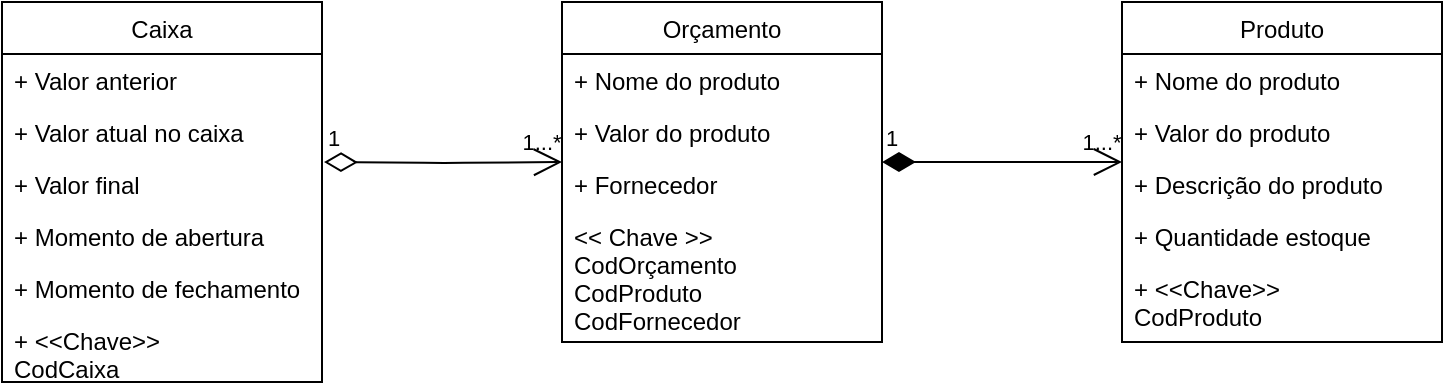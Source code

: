<mxfile version="12.9.14"><diagram id="HuncevBeKeENLcwMMNCH" name="Page-1"><mxGraphModel dx="803" dy="773" grid="1" gridSize="10" guides="1" tooltips="1" connect="1" arrows="1" fold="1" page="1" pageScale="1" pageWidth="827" pageHeight="1169" math="0" shadow="0"><root><mxCell id="0"/><mxCell id="1" parent="0"/><mxCell id="n_DhKODYy9XOePA7QNUJ-20" value="1" style="endArrow=open;html=1;endSize=12;startArrow=diamondThin;startSize=14;startFill=0;edgeStyle=orthogonalEdgeStyle;align=left;verticalAlign=bottom;entryX=0;entryY=0.077;entryDx=0;entryDy=0;entryPerimeter=0;" edge="1" parent="1" target="n_DhKODYy9XOePA7QNUJ-12"><mxGeometry x="-1" y="3" relative="1" as="geometry"><mxPoint x="221" y="320" as="sourcePoint"/><mxPoint x="320" y="320" as="targetPoint"/></mxGeometry></mxCell><mxCell id="n_DhKODYy9XOePA7QNUJ-1" value="Caixa" style="swimlane;fontStyle=0;childLayout=stackLayout;horizontal=1;startSize=26;fillColor=none;horizontalStack=0;resizeParent=1;resizeParentMax=0;resizeLast=0;collapsible=1;marginBottom=0;" vertex="1" parent="1"><mxGeometry x="60" y="240" width="160" height="190" as="geometry"/></mxCell><mxCell id="n_DhKODYy9XOePA7QNUJ-4" value="+ Valor anterior" style="text;strokeColor=none;fillColor=none;align=left;verticalAlign=top;spacingLeft=4;spacingRight=4;overflow=hidden;rotatable=0;points=[[0,0.5],[1,0.5]];portConstraint=eastwest;" vertex="1" parent="n_DhKODYy9XOePA7QNUJ-1"><mxGeometry y="26" width="160" height="26" as="geometry"/></mxCell><mxCell id="n_DhKODYy9XOePA7QNUJ-3" value="+ Valor atual no caixa" style="text;strokeColor=none;fillColor=none;align=left;verticalAlign=top;spacingLeft=4;spacingRight=4;overflow=hidden;rotatable=0;points=[[0,0.5],[1,0.5]];portConstraint=eastwest;" vertex="1" parent="n_DhKODYy9XOePA7QNUJ-1"><mxGeometry y="52" width="160" height="26" as="geometry"/></mxCell><mxCell id="n_DhKODYy9XOePA7QNUJ-17" value="+ Valor final" style="text;strokeColor=none;fillColor=none;align=left;verticalAlign=top;spacingLeft=4;spacingRight=4;overflow=hidden;rotatable=0;points=[[0,0.5],[1,0.5]];portConstraint=eastwest;" vertex="1" parent="n_DhKODYy9XOePA7QNUJ-1"><mxGeometry y="78" width="160" height="26" as="geometry"/></mxCell><mxCell id="n_DhKODYy9XOePA7QNUJ-15" value="+ Momento de abertura" style="text;strokeColor=none;fillColor=none;align=left;verticalAlign=top;spacingLeft=4;spacingRight=4;overflow=hidden;rotatable=0;points=[[0,0.5],[1,0.5]];portConstraint=eastwest;" vertex="1" parent="n_DhKODYy9XOePA7QNUJ-1"><mxGeometry y="104" width="160" height="26" as="geometry"/></mxCell><mxCell id="n_DhKODYy9XOePA7QNUJ-16" value="+ Momento de fechamento" style="text;strokeColor=none;fillColor=none;align=left;verticalAlign=top;spacingLeft=4;spacingRight=4;overflow=hidden;rotatable=0;points=[[0,0.5],[1,0.5]];portConstraint=eastwest;" vertex="1" parent="n_DhKODYy9XOePA7QNUJ-1"><mxGeometry y="130" width="160" height="26" as="geometry"/></mxCell><mxCell id="n_DhKODYy9XOePA7QNUJ-18" value="+ &lt;&lt;Chave&gt;&gt;&#10;CodCaixa" style="text;strokeColor=none;fillColor=none;align=left;verticalAlign=top;spacingLeft=4;spacingRight=4;overflow=hidden;rotatable=0;points=[[0,0.5],[1,0.5]];portConstraint=eastwest;" vertex="1" parent="n_DhKODYy9XOePA7QNUJ-1"><mxGeometry y="156" width="160" height="34" as="geometry"/></mxCell><mxCell id="n_DhKODYy9XOePA7QNUJ-9" value="Orçamento" style="swimlane;fontStyle=0;childLayout=stackLayout;horizontal=1;startSize=26;fillColor=none;horizontalStack=0;resizeParent=1;resizeParentMax=0;resizeLast=0;collapsible=1;marginBottom=0;" vertex="1" parent="1"><mxGeometry x="340" y="240" width="160" height="170" as="geometry"/></mxCell><mxCell id="n_DhKODYy9XOePA7QNUJ-10" value="+ Nome do produto" style="text;strokeColor=none;fillColor=none;align=left;verticalAlign=top;spacingLeft=4;spacingRight=4;overflow=hidden;rotatable=0;points=[[0,0.5],[1,0.5]];portConstraint=eastwest;" vertex="1" parent="n_DhKODYy9XOePA7QNUJ-9"><mxGeometry y="26" width="160" height="26" as="geometry"/></mxCell><mxCell id="n_DhKODYy9XOePA7QNUJ-11" value="+ Valor do produto" style="text;strokeColor=none;fillColor=none;align=left;verticalAlign=top;spacingLeft=4;spacingRight=4;overflow=hidden;rotatable=0;points=[[0,0.5],[1,0.5]];portConstraint=eastwest;" vertex="1" parent="n_DhKODYy9XOePA7QNUJ-9"><mxGeometry y="52" width="160" height="26" as="geometry"/></mxCell><mxCell id="n_DhKODYy9XOePA7QNUJ-12" value="+ Fornecedor" style="text;strokeColor=none;fillColor=none;align=left;verticalAlign=top;spacingLeft=4;spacingRight=4;overflow=hidden;rotatable=0;points=[[0,0.5],[1,0.5]];portConstraint=eastwest;" vertex="1" parent="n_DhKODYy9XOePA7QNUJ-9"><mxGeometry y="78" width="160" height="26" as="geometry"/></mxCell><mxCell id="n_DhKODYy9XOePA7QNUJ-13" value="&lt;&lt; Chave &gt;&gt;&#10;CodOrçamento&#10;CodProduto&#10;CodFornecedor" style="text;strokeColor=none;fillColor=none;align=left;verticalAlign=top;spacingLeft=4;spacingRight=4;overflow=hidden;rotatable=0;points=[[0,0.5],[1,0.5]];portConstraint=eastwest;" vertex="1" parent="n_DhKODYy9XOePA7QNUJ-9"><mxGeometry y="104" width="160" height="66" as="geometry"/></mxCell><mxCell id="n_DhKODYy9XOePA7QNUJ-25" value="1...*" style="text;html=1;strokeColor=none;fillColor=none;align=center;verticalAlign=middle;whiteSpace=wrap;rounded=0;fontSize=11;" vertex="1" parent="1"><mxGeometry x="320" y="300" width="20" height="20" as="geometry"/></mxCell><mxCell id="n_DhKODYy9XOePA7QNUJ-26" value="1...*" style="text;html=1;strokeColor=none;fillColor=none;align=center;verticalAlign=middle;whiteSpace=wrap;rounded=0;fontSize=11;" vertex="1" parent="1"><mxGeometry x="600" y="300" width="20" height="20" as="geometry"/></mxCell><mxCell id="n_DhKODYy9XOePA7QNUJ-5" value="Produto" style="swimlane;fontStyle=0;childLayout=stackLayout;horizontal=1;startSize=26;fillColor=none;horizontalStack=0;resizeParent=1;resizeParentMax=0;resizeLast=0;collapsible=1;marginBottom=0;" vertex="1" parent="1"><mxGeometry x="620" y="240" width="160" height="170" as="geometry"/></mxCell><mxCell id="n_DhKODYy9XOePA7QNUJ-6" value="+ Nome do produto" style="text;strokeColor=none;fillColor=none;align=left;verticalAlign=top;spacingLeft=4;spacingRight=4;overflow=hidden;rotatable=0;points=[[0,0.5],[1,0.5]];portConstraint=eastwest;" vertex="1" parent="n_DhKODYy9XOePA7QNUJ-5"><mxGeometry y="26" width="160" height="26" as="geometry"/></mxCell><mxCell id="n_DhKODYy9XOePA7QNUJ-7" value="+ Valor do produto" style="text;strokeColor=none;fillColor=none;align=left;verticalAlign=top;spacingLeft=4;spacingRight=4;overflow=hidden;rotatable=0;points=[[0,0.5],[1,0.5]];portConstraint=eastwest;" vertex="1" parent="n_DhKODYy9XOePA7QNUJ-5"><mxGeometry y="52" width="160" height="26" as="geometry"/></mxCell><mxCell id="n_DhKODYy9XOePA7QNUJ-8" value="+ Descrição do produto" style="text;strokeColor=none;fillColor=none;align=left;verticalAlign=top;spacingLeft=4;spacingRight=4;overflow=hidden;rotatable=0;points=[[0,0.5],[1,0.5]];portConstraint=eastwest;" vertex="1" parent="n_DhKODYy9XOePA7QNUJ-5"><mxGeometry y="78" width="160" height="26" as="geometry"/></mxCell><mxCell id="n_DhKODYy9XOePA7QNUJ-22" value="+ Quantidade estoque" style="text;strokeColor=none;fillColor=none;align=left;verticalAlign=top;spacingLeft=4;spacingRight=4;overflow=hidden;rotatable=0;points=[[0,0.5],[1,0.5]];portConstraint=eastwest;" vertex="1" parent="n_DhKODYy9XOePA7QNUJ-5"><mxGeometry y="104" width="160" height="26" as="geometry"/></mxCell><mxCell id="n_DhKODYy9XOePA7QNUJ-23" value="+ &lt;&lt;Chave&gt;&gt;&#10;CodProduto" style="text;strokeColor=none;fillColor=none;align=left;verticalAlign=top;spacingLeft=4;spacingRight=4;overflow=hidden;rotatable=0;points=[[0,0.5],[1,0.5]];portConstraint=eastwest;" vertex="1" parent="n_DhKODYy9XOePA7QNUJ-5"><mxGeometry y="130" width="160" height="40" as="geometry"/></mxCell><mxCell id="n_DhKODYy9XOePA7QNUJ-27" value="1" style="endArrow=open;html=1;endSize=12;startArrow=diamondThin;startSize=14;startFill=1;edgeStyle=orthogonalEdgeStyle;align=left;verticalAlign=bottom;entryX=0;entryY=0.308;entryDx=0;entryDy=0;entryPerimeter=0;rounded=0;" edge="1" parent="1"><mxGeometry x="-1" y="3" relative="1" as="geometry"><mxPoint x="500" y="320" as="sourcePoint"/><mxPoint x="620" y="320.008" as="targetPoint"/></mxGeometry></mxCell></root></mxGraphModel></diagram></mxfile>